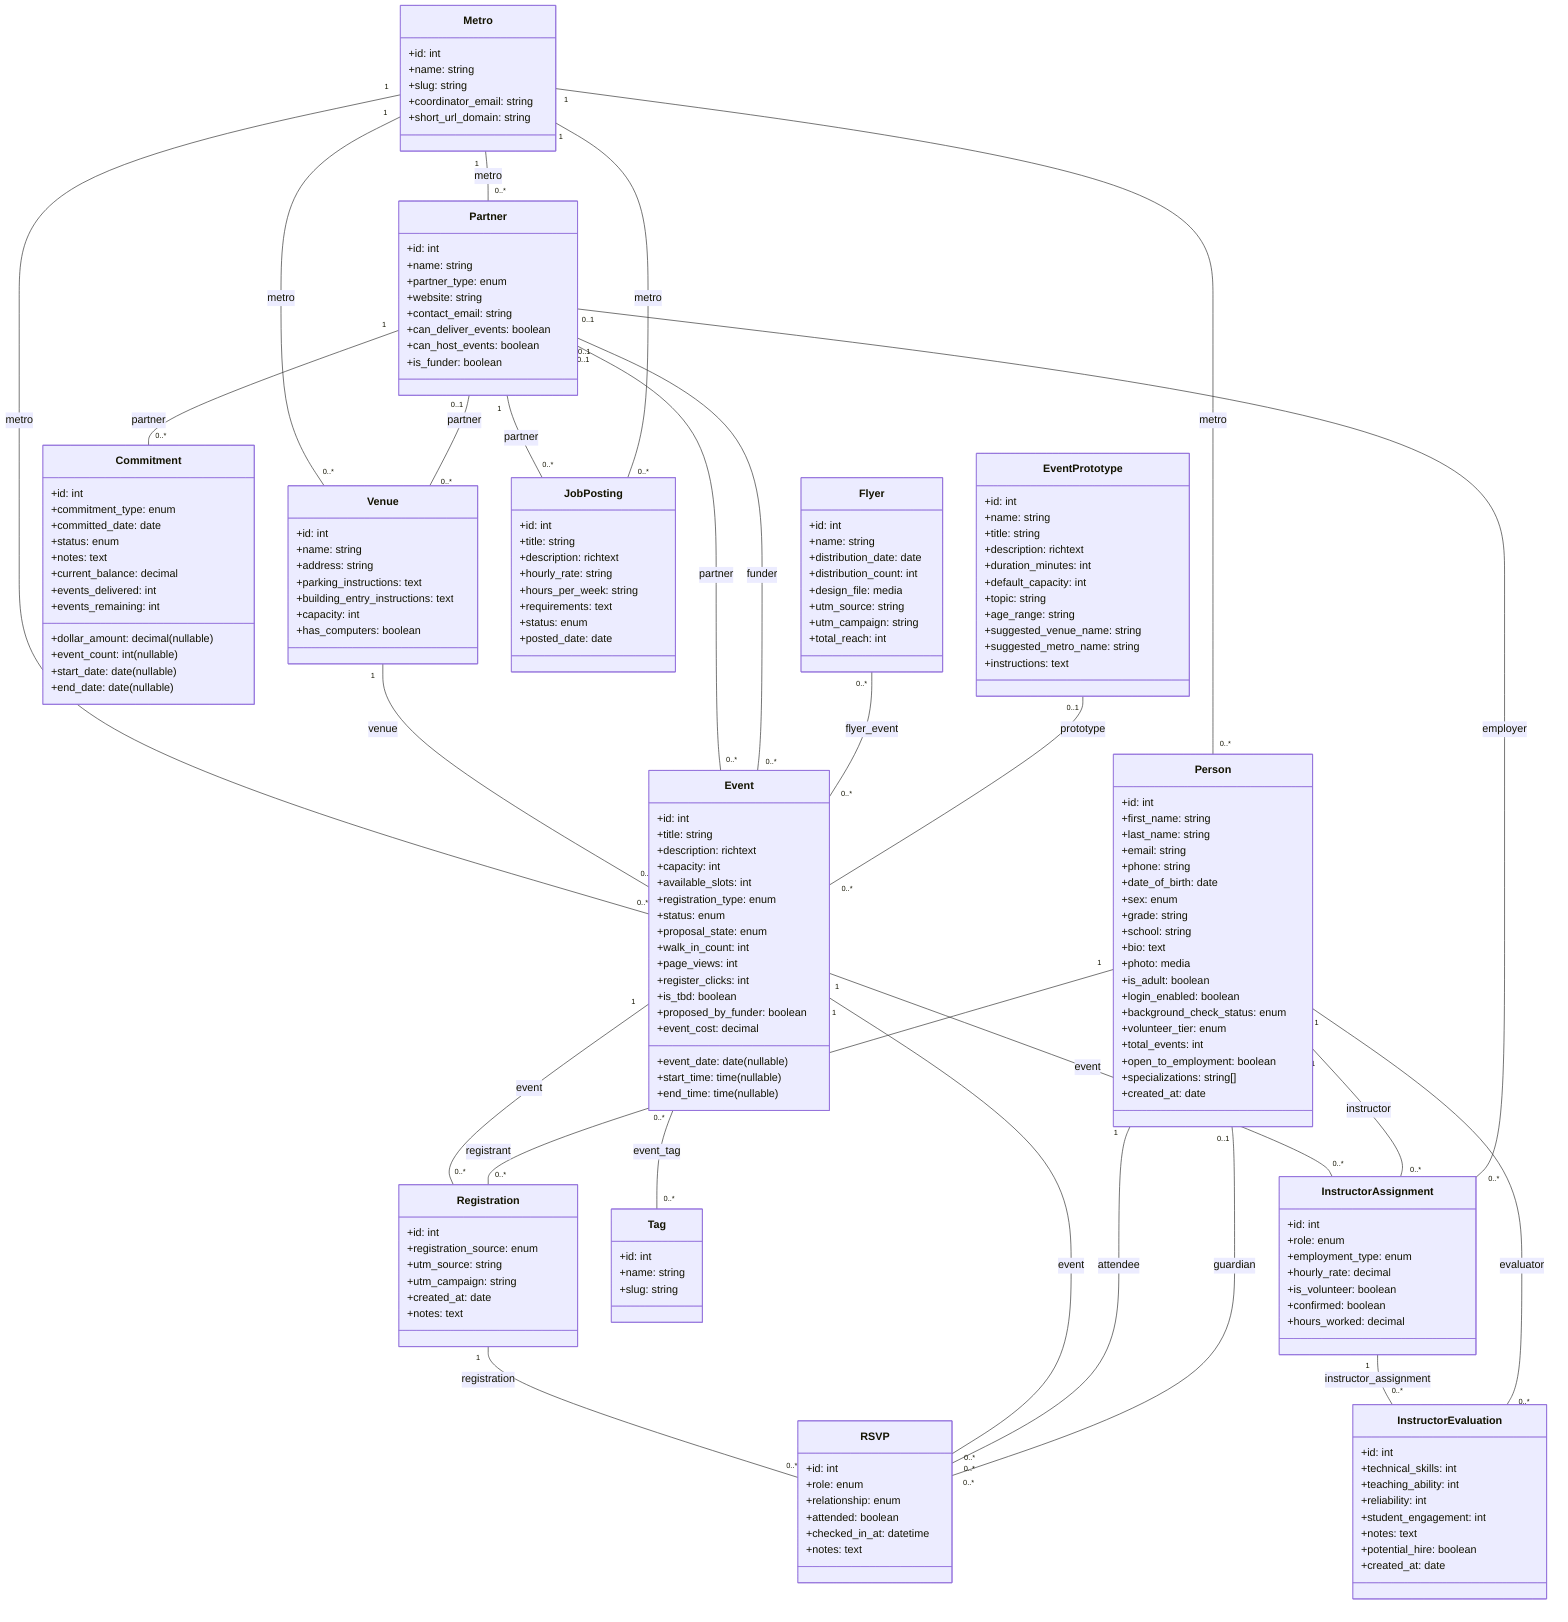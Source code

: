 classDiagram
    %% ============================================
    %% MODULE: People
    %% ============================================
    
    class Person {
        +id: int
        +first_name: string
        +last_name: string
        +email: string
        +phone: string
        +date_of_birth: date
        +sex: enum
        +grade: string
        +school: string
        +bio: text
        +photo: media
        +is_adult: boolean
        +login_enabled: boolean
        +background_check_status: enum
        +volunteer_tier: enum
        +total_events: int
        +open_to_employment: boolean
        +specializations: string[]
        +created_at: date
    }
    
    class InstructorAssignment {
        +id: int
        +role: enum
        +employment_type: enum
        +hourly_rate: decimal
        +is_volunteer: boolean
        +confirmed: boolean
        +hours_worked: decimal
    }
    
    class InstructorEvaluation {
        +id: int
        +technical_skills: int
        +teaching_ability: int
        +reliability: int
        +student_engagement: int
        +notes: text
        +potential_hire: boolean
        +created_at: date
    }
    
    %% ============================================
    %% MODULE: Place
    %% ============================================
    
    class Metro {
        +id: int
        +name: string
        +slug: string
        +coordinator_email: string
        +short_url_domain: string
    }
    
    class Venue {
        +id: int
        +name: string
        +address: string
        +parking_instructions: text
        +building_entry_instructions: text
        +capacity: int
        +has_computers: boolean
    }
    
    class Partner {
        +id: int
        +name: string
        +partner_type: enum
        +website: string
        +contact_email: string
        +can_deliver_events: boolean
        +can_host_events: boolean
        +is_funder: boolean
    }
    
    class Commitment {
        +id: int
        +commitment_type: enum
        +dollar_amount: decimal (nullable)
        +event_count: int (nullable)
        +committed_date: date
        +start_date: date (nullable)
        +end_date: date (nullable)
        +status: enum
        +notes: text
        +current_balance: decimal
        +events_delivered: int
        +events_remaining: int
    }
    
    class Flyer {
        +id: int
        +name: string
        +distribution_date: date
        +distribution_count: int
        +design_file: media
        +utm_source: string
        +utm_campaign: string
        +total_reach: int
    }
    
    class JobPosting {
        +id: int
        +title: string
        +description: richtext
        +hourly_rate: string
        +hours_per_week: string
        +requirements: text
        +status: enum
        +posted_date: date
    }
    
    %% ============================================
    %% MODULE: Event
    %% ============================================
    
    class Event {
        +id: int
        +title: string
        +description: richtext
        +event_date: date (nullable)
        +start_time: time (nullable)
        +end_time: time (nullable)
        +capacity: int
        +available_slots: int
        +registration_type: enum
        +status: enum
        +proposal_state: enum
        +walk_in_count: int
        +page_views: int
        +register_clicks: int
        +is_tbd: boolean
        +proposed_by_funder: boolean
        +event_cost: decimal
    }
    
    class EventPrototype {
        +id: int
        +name: string
        +title: string
        +description: richtext
        +duration_minutes: int
        +default_capacity: int
        +topic: string
        +age_range: string
        +suggested_venue_name: string
        +suggested_metro_name: string
        +instructions: text
    }
    
    class Tag {
        +id: int
        +name: string
        +slug: string
    }
    
    class Registration {
        +id: int
        +registration_source: enum
        +utm_source: string
        +utm_campaign: string
        +created_at: date
        +notes: text
    }
    
    class RSVP {
        +id: int
        +role: enum
        +relationship: enum
        +attended: boolean
        +checked_in_at: datetime
        +notes: text
    }
    
    %% ============================================
    %% RELATIONSHIPS
    %% ============================================
    
    %% Place Module Internal
    Metro "1" -- "0..*" Venue : metro
    Metro "1" -- "0..*" Partner : metro
    Partner "1" -- "0..*" JobPosting : partner
    Metro "1" -- "0..*" JobPosting : metro
    Partner "0..1" -- "0..*" Venue : partner
    Partner "1" -- "0..*" Commitment : partner
    
    %% Place to Event
    Metro "1" -- "0..*" Event : metro
    Venue "1" -- "0..*" Event : venue
    Partner "0..1" -- "0..*" Event : partner
    Partner "0..1" -- "0..*" Event : funder
    Flyer "0..*" -- "0..*" Event : flyer_event
    
    %% Place to People
    Metro "1" -- "0..*" Person : metro
    
    %% Event Module Internal
    EventPrototype "0..1" -- "0..*" Event : prototype
    Event "1" -- "0..*" Registration : event
    Event "0..*" -- "0..*" Tag : event_tag
    
    %% Event to People Registration
    Person "1" -- "0..*" Registration : registrant
    Registration "1" -- "0..*" RSVP : registration
    Event "1" -- "0..*" RSVP : event
    Person "1" -- "0..*" RSVP : attendee
    Person "0..1" -- "0..*" RSVP : guardian
    
    %% People to Event Instruction
    Event "1" -- "0..*" InstructorAssignment : event
    Person "1" -- "0..*" InstructorAssignment : instructor
    Partner "0..1" -- "0..*" InstructorAssignment : employer
    
    %% People Module Internal
    InstructorAssignment "1" -- "0..*" InstructorEvaluation : instructor_assignment
    Person "1" -- "0..*" InstructorEvaluation : evaluator